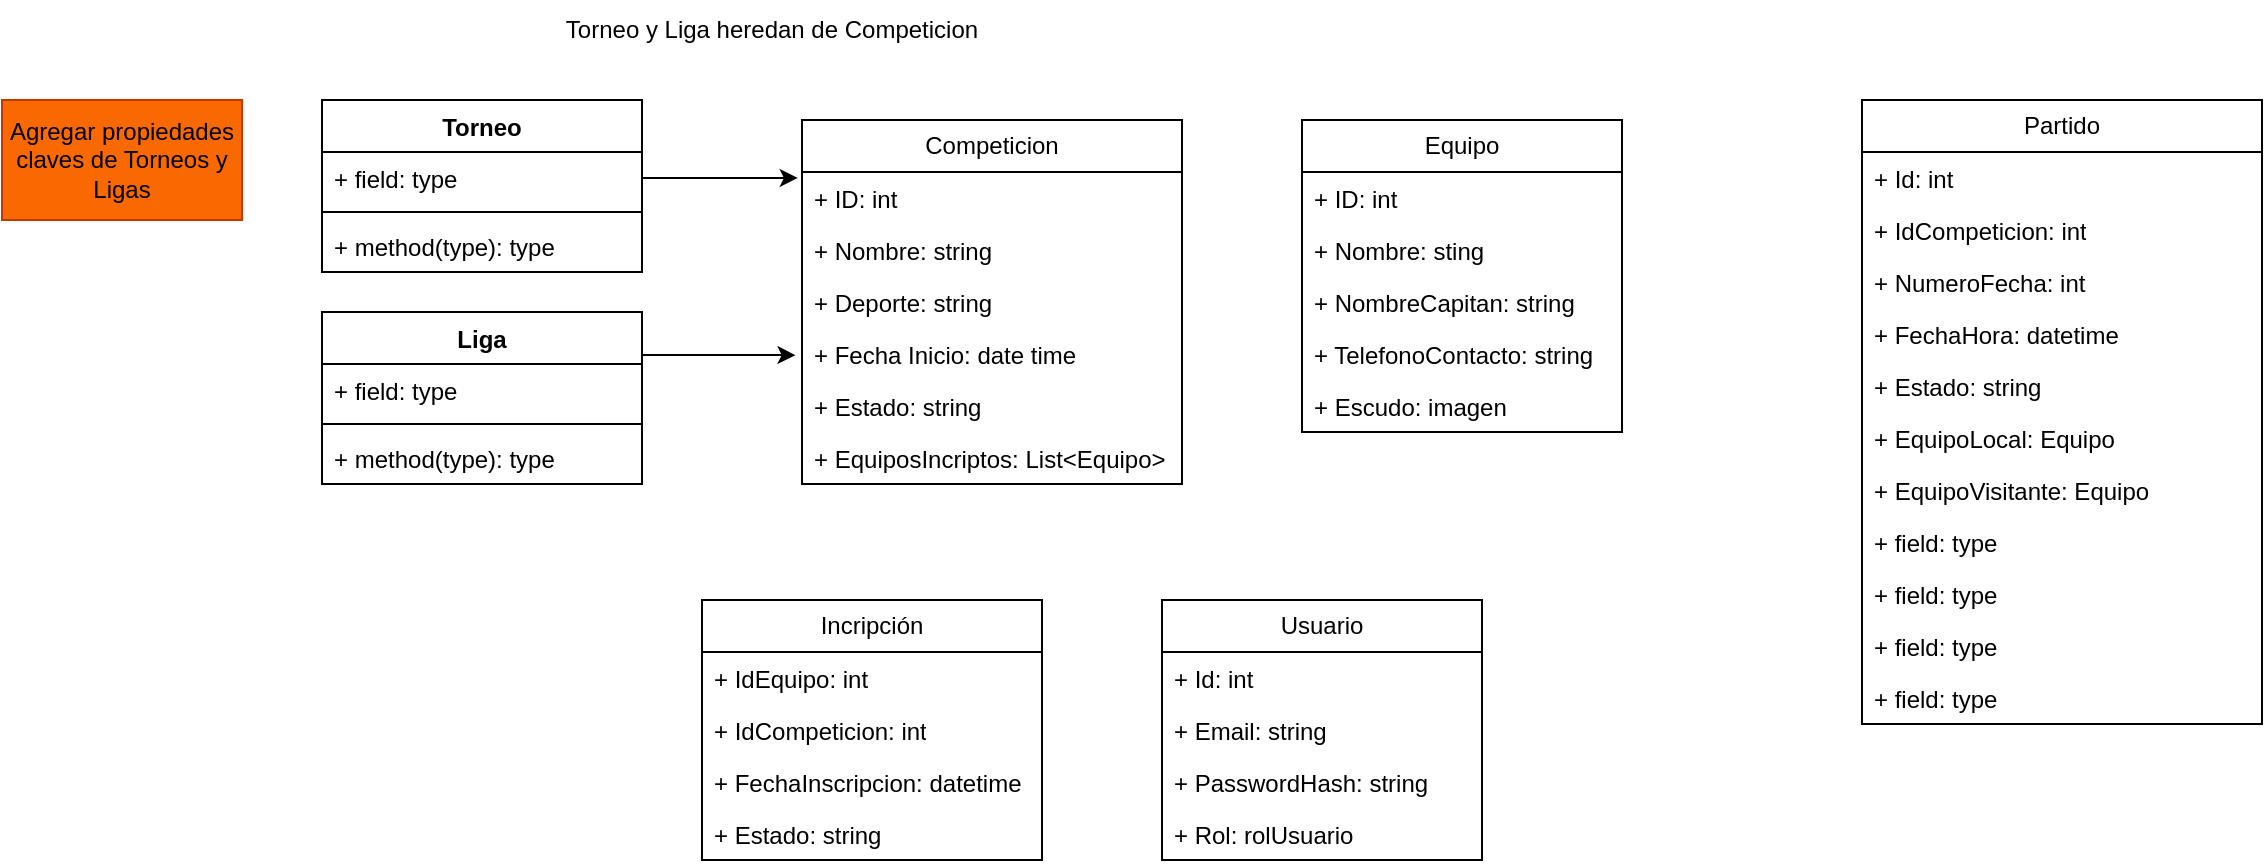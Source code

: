 <mxfile version="28.2.8">
  <diagram name="Página-1" id="Th9H5vNjs_mb6YJu3Ejt">
    <mxGraphModel dx="2253" dy="1912" grid="1" gridSize="10" guides="1" tooltips="1" connect="1" arrows="1" fold="1" page="1" pageScale="1" pageWidth="827" pageHeight="1169" math="0" shadow="0">
      <root>
        <mxCell id="0" />
        <mxCell id="1" parent="0" />
        <mxCell id="FuShDi5zrvXszRbW6ZVb-1" value="Competicion" style="swimlane;fontStyle=0;childLayout=stackLayout;horizontal=1;startSize=26;fillColor=none;horizontalStack=0;resizeParent=1;resizeParentMax=0;resizeLast=0;collapsible=1;marginBottom=0;whiteSpace=wrap;html=1;" parent="1" vertex="1">
          <mxGeometry x="-120" y="30" width="190" height="182" as="geometry" />
        </mxCell>
        <mxCell id="FuShDi5zrvXszRbW6ZVb-2" value="+ ID: int" style="text;strokeColor=none;fillColor=none;align=left;verticalAlign=top;spacingLeft=4;spacingRight=4;overflow=hidden;rotatable=0;points=[[0,0.5],[1,0.5]];portConstraint=eastwest;whiteSpace=wrap;html=1;" parent="FuShDi5zrvXszRbW6ZVb-1" vertex="1">
          <mxGeometry y="26" width="190" height="26" as="geometry" />
        </mxCell>
        <mxCell id="FuShDi5zrvXszRbW6ZVb-3" value="+ Nombre: string" style="text;strokeColor=none;fillColor=none;align=left;verticalAlign=top;spacingLeft=4;spacingRight=4;overflow=hidden;rotatable=0;points=[[0,0.5],[1,0.5]];portConstraint=eastwest;whiteSpace=wrap;html=1;" parent="FuShDi5zrvXszRbW6ZVb-1" vertex="1">
          <mxGeometry y="52" width="190" height="26" as="geometry" />
        </mxCell>
        <mxCell id="FuShDi5zrvXszRbW6ZVb-4" value="+ Deporte: string" style="text;strokeColor=none;fillColor=none;align=left;verticalAlign=top;spacingLeft=4;spacingRight=4;overflow=hidden;rotatable=0;points=[[0,0.5],[1,0.5]];portConstraint=eastwest;whiteSpace=wrap;html=1;" parent="FuShDi5zrvXszRbW6ZVb-1" vertex="1">
          <mxGeometry y="78" width="190" height="26" as="geometry" />
        </mxCell>
        <mxCell id="cn6er6q1low0Lvrhs_33-2" value="+ Fecha Inicio: date time" style="text;strokeColor=none;fillColor=none;align=left;verticalAlign=top;spacingLeft=4;spacingRight=4;overflow=hidden;rotatable=0;points=[[0,0.5],[1,0.5]];portConstraint=eastwest;whiteSpace=wrap;html=1;" vertex="1" parent="FuShDi5zrvXszRbW6ZVb-1">
          <mxGeometry y="104" width="190" height="26" as="geometry" />
        </mxCell>
        <mxCell id="FuShDi5zrvXszRbW6ZVb-18" value="+ Estado: string" style="text;strokeColor=none;fillColor=none;align=left;verticalAlign=top;spacingLeft=4;spacingRight=4;overflow=hidden;rotatable=0;points=[[0,0.5],[1,0.5]];portConstraint=eastwest;whiteSpace=wrap;html=1;" parent="FuShDi5zrvXszRbW6ZVb-1" vertex="1">
          <mxGeometry y="130" width="190" height="26" as="geometry" />
        </mxCell>
        <mxCell id="cn6er6q1low0Lvrhs_33-4" value="+ EquiposIncriptos: List&amp;lt;Equipo&amp;gt;" style="text;strokeColor=none;fillColor=none;align=left;verticalAlign=top;spacingLeft=4;spacingRight=4;overflow=hidden;rotatable=0;points=[[0,0.5],[1,0.5]];portConstraint=eastwest;whiteSpace=wrap;html=1;" vertex="1" parent="FuShDi5zrvXszRbW6ZVb-1">
          <mxGeometry y="156" width="190" height="26" as="geometry" />
        </mxCell>
        <mxCell id="FuShDi5zrvXszRbW6ZVb-5" value="Equipo" style="swimlane;fontStyle=0;childLayout=stackLayout;horizontal=1;startSize=26;horizontalStack=0;resizeParent=1;resizeParentMax=0;resizeLast=0;collapsible=1;marginBottom=0;whiteSpace=wrap;html=1;" parent="1" vertex="1">
          <mxGeometry x="130" y="30" width="160" height="156" as="geometry" />
        </mxCell>
        <mxCell id="FuShDi5zrvXszRbW6ZVb-6" value="+ ID: int" style="text;strokeColor=none;fillColor=none;align=left;verticalAlign=top;spacingLeft=4;spacingRight=4;overflow=hidden;rotatable=0;points=[[0,0.5],[1,0.5]];portConstraint=eastwest;whiteSpace=wrap;html=1;" parent="FuShDi5zrvXszRbW6ZVb-5" vertex="1">
          <mxGeometry y="26" width="160" height="26" as="geometry" />
        </mxCell>
        <mxCell id="FuShDi5zrvXszRbW6ZVb-7" value="+ Nombre: sting" style="text;strokeColor=none;fillColor=none;align=left;verticalAlign=top;spacingLeft=4;spacingRight=4;overflow=hidden;rotatable=0;points=[[0,0.5],[1,0.5]];portConstraint=eastwest;whiteSpace=wrap;html=1;" parent="FuShDi5zrvXszRbW6ZVb-5" vertex="1">
          <mxGeometry y="52" width="160" height="26" as="geometry" />
        </mxCell>
        <mxCell id="cn6er6q1low0Lvrhs_33-32" value="+ NombreCapitan: string" style="text;strokeColor=none;fillColor=none;align=left;verticalAlign=top;spacingLeft=4;spacingRight=4;overflow=hidden;rotatable=0;points=[[0,0.5],[1,0.5]];portConstraint=eastwest;whiteSpace=wrap;html=1;" vertex="1" parent="FuShDi5zrvXszRbW6ZVb-5">
          <mxGeometry y="78" width="160" height="26" as="geometry" />
        </mxCell>
        <mxCell id="cn6er6q1low0Lvrhs_33-33" value="+ TelefonoContacto: string" style="text;strokeColor=none;fillColor=none;align=left;verticalAlign=top;spacingLeft=4;spacingRight=4;overflow=hidden;rotatable=0;points=[[0,0.5],[1,0.5]];portConstraint=eastwest;whiteSpace=wrap;html=1;" vertex="1" parent="FuShDi5zrvXszRbW6ZVb-5">
          <mxGeometry y="104" width="160" height="26" as="geometry" />
        </mxCell>
        <mxCell id="FuShDi5zrvXszRbW6ZVb-8" value="+ Escudo: imagen" style="text;strokeColor=none;fillColor=none;align=left;verticalAlign=top;spacingLeft=4;spacingRight=4;overflow=hidden;rotatable=0;points=[[0,0.5],[1,0.5]];portConstraint=eastwest;whiteSpace=wrap;html=1;" parent="FuShDi5zrvXszRbW6ZVb-5" vertex="1">
          <mxGeometry y="130" width="160" height="26" as="geometry" />
        </mxCell>
        <mxCell id="FuShDi5zrvXszRbW6ZVb-9" value="Partido" style="swimlane;fontStyle=0;childLayout=stackLayout;horizontal=1;startSize=26;fillColor=none;horizontalStack=0;resizeParent=1;resizeParentMax=0;resizeLast=0;collapsible=1;marginBottom=0;whiteSpace=wrap;html=1;" parent="1" vertex="1">
          <mxGeometry x="410" y="20" width="200" height="312" as="geometry" />
        </mxCell>
        <mxCell id="FuShDi5zrvXszRbW6ZVb-10" value="+ Id: int" style="text;strokeColor=none;fillColor=none;align=left;verticalAlign=top;spacingLeft=4;spacingRight=4;overflow=hidden;rotatable=0;points=[[0,0.5],[1,0.5]];portConstraint=eastwest;whiteSpace=wrap;html=1;" parent="FuShDi5zrvXszRbW6ZVb-9" vertex="1">
          <mxGeometry y="26" width="200" height="26" as="geometry" />
        </mxCell>
        <mxCell id="cn6er6q1low0Lvrhs_33-16" value="+ IdCompeticion: int" style="text;strokeColor=none;fillColor=none;align=left;verticalAlign=top;spacingLeft=4;spacingRight=4;overflow=hidden;rotatable=0;points=[[0,0.5],[1,0.5]];portConstraint=eastwest;whiteSpace=wrap;html=1;" vertex="1" parent="FuShDi5zrvXszRbW6ZVb-9">
          <mxGeometry y="52" width="200" height="26" as="geometry" />
        </mxCell>
        <mxCell id="FuShDi5zrvXszRbW6ZVb-11" value="+ NumeroFecha: int" style="text;strokeColor=none;fillColor=none;align=left;verticalAlign=top;spacingLeft=4;spacingRight=4;overflow=hidden;rotatable=0;points=[[0,0.5],[1,0.5]];portConstraint=eastwest;whiteSpace=wrap;html=1;" parent="FuShDi5zrvXszRbW6ZVb-9" vertex="1">
          <mxGeometry y="78" width="200" height="26" as="geometry" />
        </mxCell>
        <mxCell id="FuShDi5zrvXszRbW6ZVb-12" value="+ FechaHora: datetime" style="text;strokeColor=none;fillColor=none;align=left;verticalAlign=top;spacingLeft=4;spacingRight=4;overflow=hidden;rotatable=0;points=[[0,0.5],[1,0.5]];portConstraint=eastwest;whiteSpace=wrap;html=1;" parent="FuShDi5zrvXszRbW6ZVb-9" vertex="1">
          <mxGeometry y="104" width="200" height="26" as="geometry" />
        </mxCell>
        <mxCell id="cn6er6q1low0Lvrhs_33-15" value="+ Estado: string" style="text;strokeColor=none;fillColor=none;align=left;verticalAlign=top;spacingLeft=4;spacingRight=4;overflow=hidden;rotatable=0;points=[[0,0.5],[1,0.5]];portConstraint=eastwest;whiteSpace=wrap;html=1;" vertex="1" parent="FuShDi5zrvXszRbW6ZVb-9">
          <mxGeometry y="130" width="200" height="26" as="geometry" />
        </mxCell>
        <mxCell id="cn6er6q1low0Lvrhs_33-17" value="+ EquipoLocal: Equipo" style="text;strokeColor=none;fillColor=none;align=left;verticalAlign=top;spacingLeft=4;spacingRight=4;overflow=hidden;rotatable=0;points=[[0,0.5],[1,0.5]];portConstraint=eastwest;whiteSpace=wrap;html=1;" vertex="1" parent="FuShDi5zrvXszRbW6ZVb-9">
          <mxGeometry y="156" width="200" height="26" as="geometry" />
        </mxCell>
        <mxCell id="cn6er6q1low0Lvrhs_33-18" value="+ EquipoVisitante: Equipo" style="text;strokeColor=none;fillColor=none;align=left;verticalAlign=top;spacingLeft=4;spacingRight=4;overflow=hidden;rotatable=0;points=[[0,0.5],[1,0.5]];portConstraint=eastwest;whiteSpace=wrap;html=1;" vertex="1" parent="FuShDi5zrvXszRbW6ZVb-9">
          <mxGeometry y="182" width="200" height="26" as="geometry" />
        </mxCell>
        <mxCell id="cn6er6q1low0Lvrhs_33-19" value="+ field: type" style="text;strokeColor=none;fillColor=none;align=left;verticalAlign=top;spacingLeft=4;spacingRight=4;overflow=hidden;rotatable=0;points=[[0,0.5],[1,0.5]];portConstraint=eastwest;whiteSpace=wrap;html=1;" vertex="1" parent="FuShDi5zrvXszRbW6ZVb-9">
          <mxGeometry y="208" width="200" height="26" as="geometry" />
        </mxCell>
        <mxCell id="cn6er6q1low0Lvrhs_33-20" value="+ field: type" style="text;strokeColor=none;fillColor=none;align=left;verticalAlign=top;spacingLeft=4;spacingRight=4;overflow=hidden;rotatable=0;points=[[0,0.5],[1,0.5]];portConstraint=eastwest;whiteSpace=wrap;html=1;" vertex="1" parent="FuShDi5zrvXszRbW6ZVb-9">
          <mxGeometry y="234" width="200" height="26" as="geometry" />
        </mxCell>
        <mxCell id="cn6er6q1low0Lvrhs_33-21" value="+ field: type" style="text;strokeColor=none;fillColor=none;align=left;verticalAlign=top;spacingLeft=4;spacingRight=4;overflow=hidden;rotatable=0;points=[[0,0.5],[1,0.5]];portConstraint=eastwest;whiteSpace=wrap;html=1;" vertex="1" parent="FuShDi5zrvXszRbW6ZVb-9">
          <mxGeometry y="260" width="200" height="26" as="geometry" />
        </mxCell>
        <mxCell id="cn6er6q1low0Lvrhs_33-22" value="+ field: type" style="text;strokeColor=none;fillColor=none;align=left;verticalAlign=top;spacingLeft=4;spacingRight=4;overflow=hidden;rotatable=0;points=[[0,0.5],[1,0.5]];portConstraint=eastwest;whiteSpace=wrap;html=1;" vertex="1" parent="FuShDi5zrvXszRbW6ZVb-9">
          <mxGeometry y="286" width="200" height="26" as="geometry" />
        </mxCell>
        <mxCell id="FuShDi5zrvXszRbW6ZVb-13" value="Usuario" style="swimlane;fontStyle=0;childLayout=stackLayout;horizontal=1;startSize=26;fillColor=none;horizontalStack=0;resizeParent=1;resizeParentMax=0;resizeLast=0;collapsible=1;marginBottom=0;whiteSpace=wrap;html=1;" parent="1" vertex="1">
          <mxGeometry x="60" y="270" width="160" height="130" as="geometry" />
        </mxCell>
        <mxCell id="FuShDi5zrvXszRbW6ZVb-14" value="+ Id: int" style="text;strokeColor=none;fillColor=none;align=left;verticalAlign=top;spacingLeft=4;spacingRight=4;overflow=hidden;rotatable=0;points=[[0,0.5],[1,0.5]];portConstraint=eastwest;whiteSpace=wrap;html=1;" parent="FuShDi5zrvXszRbW6ZVb-13" vertex="1">
          <mxGeometry y="26" width="160" height="26" as="geometry" />
        </mxCell>
        <mxCell id="FuShDi5zrvXszRbW6ZVb-15" value="+ Email: string" style="text;strokeColor=none;fillColor=none;align=left;verticalAlign=top;spacingLeft=4;spacingRight=4;overflow=hidden;rotatable=0;points=[[0,0.5],[1,0.5]];portConstraint=eastwest;whiteSpace=wrap;html=1;" parent="FuShDi5zrvXszRbW6ZVb-13" vertex="1">
          <mxGeometry y="52" width="160" height="26" as="geometry" />
        </mxCell>
        <mxCell id="FuShDi5zrvXszRbW6ZVb-16" value="+ PasswordHash: string" style="text;strokeColor=none;fillColor=none;align=left;verticalAlign=top;spacingLeft=4;spacingRight=4;overflow=hidden;rotatable=0;points=[[0,0.5],[1,0.5]];portConstraint=eastwest;whiteSpace=wrap;html=1;" parent="FuShDi5zrvXszRbW6ZVb-13" vertex="1">
          <mxGeometry y="78" width="160" height="26" as="geometry" />
        </mxCell>
        <mxCell id="cn6er6q1low0Lvrhs_33-23" value="+ Rol: rolUsuario" style="text;strokeColor=none;fillColor=none;align=left;verticalAlign=top;spacingLeft=4;spacingRight=4;overflow=hidden;rotatable=0;points=[[0,0.5],[1,0.5]];portConstraint=eastwest;whiteSpace=wrap;html=1;" vertex="1" parent="FuShDi5zrvXszRbW6ZVb-13">
          <mxGeometry y="104" width="160" height="26" as="geometry" />
        </mxCell>
        <mxCell id="cn6er6q1low0Lvrhs_33-24" value="Torneo" style="swimlane;fontStyle=1;align=center;verticalAlign=top;childLayout=stackLayout;horizontal=1;startSize=26;horizontalStack=0;resizeParent=1;resizeParentMax=0;resizeLast=0;collapsible=1;marginBottom=0;whiteSpace=wrap;html=1;" vertex="1" parent="1">
          <mxGeometry x="-360" y="20" width="160" height="86" as="geometry" />
        </mxCell>
        <mxCell id="cn6er6q1low0Lvrhs_33-25" value="+ field: type" style="text;strokeColor=none;fillColor=none;align=left;verticalAlign=top;spacingLeft=4;spacingRight=4;overflow=hidden;rotatable=0;points=[[0,0.5],[1,0.5]];portConstraint=eastwest;whiteSpace=wrap;html=1;" vertex="1" parent="cn6er6q1low0Lvrhs_33-24">
          <mxGeometry y="26" width="160" height="26" as="geometry" />
        </mxCell>
        <mxCell id="cn6er6q1low0Lvrhs_33-26" value="" style="line;strokeWidth=1;fillColor=none;align=left;verticalAlign=middle;spacingTop=-1;spacingLeft=3;spacingRight=3;rotatable=0;labelPosition=right;points=[];portConstraint=eastwest;strokeColor=inherit;" vertex="1" parent="cn6er6q1low0Lvrhs_33-24">
          <mxGeometry y="52" width="160" height="8" as="geometry" />
        </mxCell>
        <mxCell id="cn6er6q1low0Lvrhs_33-27" value="+ method(type): type" style="text;strokeColor=none;fillColor=none;align=left;verticalAlign=top;spacingLeft=4;spacingRight=4;overflow=hidden;rotatable=0;points=[[0,0.5],[1,0.5]];portConstraint=eastwest;whiteSpace=wrap;html=1;" vertex="1" parent="cn6er6q1low0Lvrhs_33-24">
          <mxGeometry y="60" width="160" height="26" as="geometry" />
        </mxCell>
        <mxCell id="cn6er6q1low0Lvrhs_33-28" value="Liga" style="swimlane;fontStyle=1;align=center;verticalAlign=top;childLayout=stackLayout;horizontal=1;startSize=26;horizontalStack=0;resizeParent=1;resizeParentMax=0;resizeLast=0;collapsible=1;marginBottom=0;whiteSpace=wrap;html=1;" vertex="1" parent="1">
          <mxGeometry x="-360" y="126" width="160" height="86" as="geometry" />
        </mxCell>
        <mxCell id="cn6er6q1low0Lvrhs_33-29" value="+ field: type" style="text;strokeColor=none;fillColor=none;align=left;verticalAlign=top;spacingLeft=4;spacingRight=4;overflow=hidden;rotatable=0;points=[[0,0.5],[1,0.5]];portConstraint=eastwest;whiteSpace=wrap;html=1;" vertex="1" parent="cn6er6q1low0Lvrhs_33-28">
          <mxGeometry y="26" width="160" height="26" as="geometry" />
        </mxCell>
        <mxCell id="cn6er6q1low0Lvrhs_33-30" value="" style="line;strokeWidth=1;fillColor=none;align=left;verticalAlign=middle;spacingTop=-1;spacingLeft=3;spacingRight=3;rotatable=0;labelPosition=right;points=[];portConstraint=eastwest;strokeColor=inherit;" vertex="1" parent="cn6er6q1low0Lvrhs_33-28">
          <mxGeometry y="52" width="160" height="8" as="geometry" />
        </mxCell>
        <mxCell id="cn6er6q1low0Lvrhs_33-31" value="+ method(type): type" style="text;strokeColor=none;fillColor=none;align=left;verticalAlign=top;spacingLeft=4;spacingRight=4;overflow=hidden;rotatable=0;points=[[0,0.5],[1,0.5]];portConstraint=eastwest;whiteSpace=wrap;html=1;" vertex="1" parent="cn6er6q1low0Lvrhs_33-28">
          <mxGeometry y="60" width="160" height="26" as="geometry" />
        </mxCell>
        <mxCell id="cn6er6q1low0Lvrhs_33-36" style="edgeStyle=orthogonalEdgeStyle;rounded=0;orthogonalLoop=1;jettySize=auto;html=1;exitX=1;exitY=0.25;exitDx=0;exitDy=0;entryX=-0.017;entryY=0.522;entryDx=0;entryDy=0;entryPerimeter=0;" edge="1" parent="1" source="cn6er6q1low0Lvrhs_33-28" target="cn6er6q1low0Lvrhs_33-2">
          <mxGeometry relative="1" as="geometry" />
        </mxCell>
        <mxCell id="cn6er6q1low0Lvrhs_33-37" style="edgeStyle=orthogonalEdgeStyle;rounded=0;orthogonalLoop=1;jettySize=auto;html=1;exitX=1;exitY=0.5;exitDx=0;exitDy=0;entryX=-0.011;entryY=0.115;entryDx=0;entryDy=0;entryPerimeter=0;" edge="1" parent="1" source="cn6er6q1low0Lvrhs_33-25" target="FuShDi5zrvXszRbW6ZVb-2">
          <mxGeometry relative="1" as="geometry" />
        </mxCell>
        <mxCell id="cn6er6q1low0Lvrhs_33-38" value="Torneo y Liga heredan de Competicion" style="text;html=1;whiteSpace=wrap;strokeColor=none;fillColor=none;align=center;verticalAlign=middle;rounded=0;" vertex="1" parent="1">
          <mxGeometry x="-250" y="-30" width="230" height="30" as="geometry" />
        </mxCell>
        <mxCell id="cn6er6q1low0Lvrhs_33-39" value="Agregar propiedades claves de Torneos y Ligas" style="rounded=0;whiteSpace=wrap;html=1;fillColor=#fa6800;fontColor=#000000;strokeColor=#C73500;" vertex="1" parent="1">
          <mxGeometry x="-520" y="20" width="120" height="60" as="geometry" />
        </mxCell>
        <mxCell id="cn6er6q1low0Lvrhs_33-45" value="Incripción" style="swimlane;fontStyle=0;childLayout=stackLayout;horizontal=1;startSize=26;fillColor=none;horizontalStack=0;resizeParent=1;resizeParentMax=0;resizeLast=0;collapsible=1;marginBottom=0;whiteSpace=wrap;html=1;" vertex="1" parent="1">
          <mxGeometry x="-170" y="270" width="170" height="130" as="geometry" />
        </mxCell>
        <mxCell id="cn6er6q1low0Lvrhs_33-46" value="+ IdEquipo: int" style="text;strokeColor=none;fillColor=none;align=left;verticalAlign=top;spacingLeft=4;spacingRight=4;overflow=hidden;rotatable=0;points=[[0,0.5],[1,0.5]];portConstraint=eastwest;whiteSpace=wrap;html=1;" vertex="1" parent="cn6er6q1low0Lvrhs_33-45">
          <mxGeometry y="26" width="170" height="26" as="geometry" />
        </mxCell>
        <mxCell id="cn6er6q1low0Lvrhs_33-47" value="+ IdCompeticion: int" style="text;strokeColor=none;fillColor=none;align=left;verticalAlign=top;spacingLeft=4;spacingRight=4;overflow=hidden;rotatable=0;points=[[0,0.5],[1,0.5]];portConstraint=eastwest;whiteSpace=wrap;html=1;" vertex="1" parent="cn6er6q1low0Lvrhs_33-45">
          <mxGeometry y="52" width="170" height="26" as="geometry" />
        </mxCell>
        <mxCell id="cn6er6q1low0Lvrhs_33-48" value="+ FechaInscripcion: datetime" style="text;strokeColor=none;fillColor=none;align=left;verticalAlign=top;spacingLeft=4;spacingRight=4;overflow=hidden;rotatable=0;points=[[0,0.5],[1,0.5]];portConstraint=eastwest;whiteSpace=wrap;html=1;" vertex="1" parent="cn6er6q1low0Lvrhs_33-45">
          <mxGeometry y="78" width="170" height="26" as="geometry" />
        </mxCell>
        <mxCell id="cn6er6q1low0Lvrhs_33-49" value="+ Estado: string" style="text;strokeColor=none;fillColor=none;align=left;verticalAlign=top;spacingLeft=4;spacingRight=4;overflow=hidden;rotatable=0;points=[[0,0.5],[1,0.5]];portConstraint=eastwest;whiteSpace=wrap;html=1;" vertex="1" parent="cn6er6q1low0Lvrhs_33-45">
          <mxGeometry y="104" width="170" height="26" as="geometry" />
        </mxCell>
      </root>
    </mxGraphModel>
  </diagram>
</mxfile>
